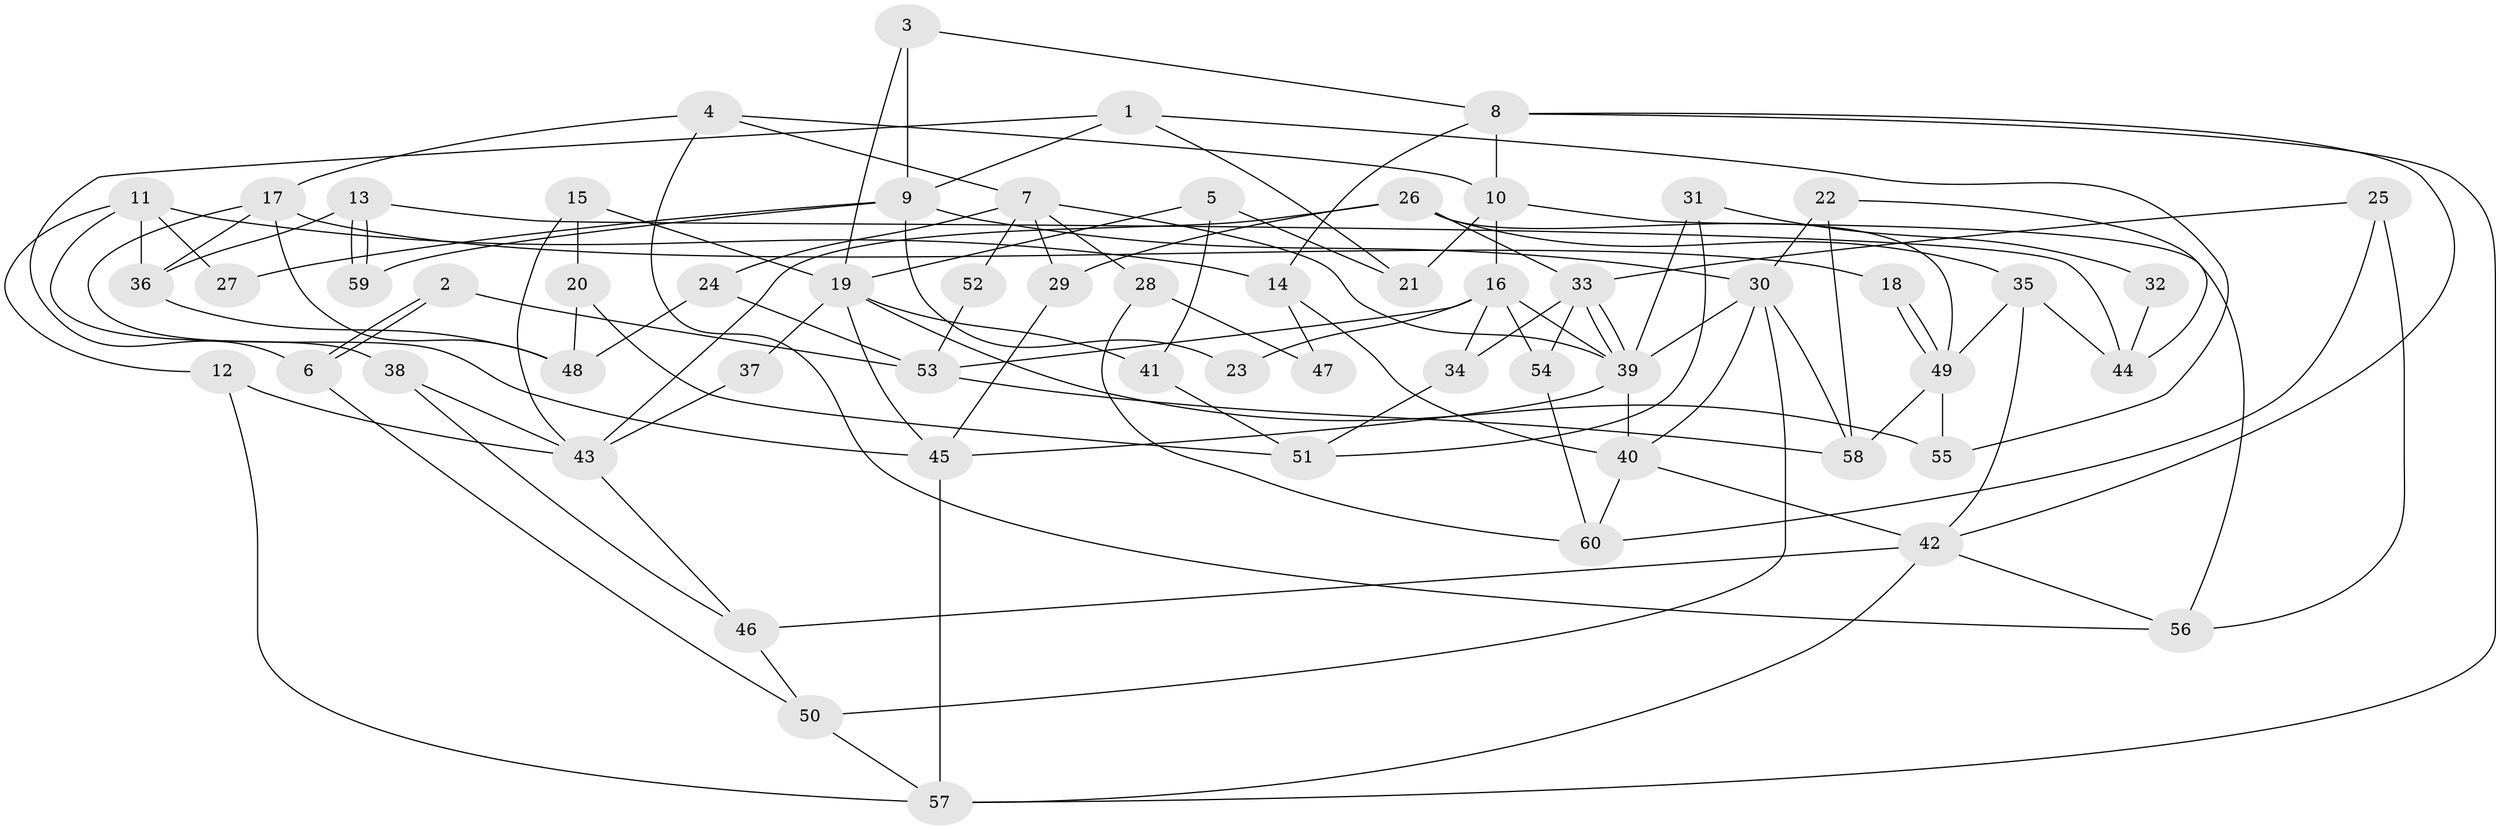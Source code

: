 // Generated by graph-tools (version 1.1) at 2025/50/03/09/25 03:50:06]
// undirected, 60 vertices, 120 edges
graph export_dot {
graph [start="1"]
  node [color=gray90,style=filled];
  1;
  2;
  3;
  4;
  5;
  6;
  7;
  8;
  9;
  10;
  11;
  12;
  13;
  14;
  15;
  16;
  17;
  18;
  19;
  20;
  21;
  22;
  23;
  24;
  25;
  26;
  27;
  28;
  29;
  30;
  31;
  32;
  33;
  34;
  35;
  36;
  37;
  38;
  39;
  40;
  41;
  42;
  43;
  44;
  45;
  46;
  47;
  48;
  49;
  50;
  51;
  52;
  53;
  54;
  55;
  56;
  57;
  58;
  59;
  60;
  1 -- 55;
  1 -- 6;
  1 -- 9;
  1 -- 21;
  2 -- 6;
  2 -- 6;
  2 -- 53;
  3 -- 8;
  3 -- 9;
  3 -- 19;
  4 -- 7;
  4 -- 17;
  4 -- 10;
  4 -- 56;
  5 -- 19;
  5 -- 21;
  5 -- 41;
  6 -- 50;
  7 -- 29;
  7 -- 39;
  7 -- 24;
  7 -- 28;
  7 -- 52;
  8 -- 14;
  8 -- 42;
  8 -- 10;
  8 -- 57;
  9 -- 30;
  9 -- 23;
  9 -- 27;
  9 -- 59;
  10 -- 16;
  10 -- 21;
  10 -- 56;
  11 -- 36;
  11 -- 38;
  11 -- 12;
  11 -- 14;
  11 -- 27;
  12 -- 43;
  12 -- 57;
  13 -- 59;
  13 -- 59;
  13 -- 44;
  13 -- 36;
  14 -- 40;
  14 -- 47;
  15 -- 43;
  15 -- 19;
  15 -- 20;
  16 -- 39;
  16 -- 23;
  16 -- 34;
  16 -- 53;
  16 -- 54;
  17 -- 48;
  17 -- 45;
  17 -- 18;
  17 -- 36;
  18 -- 49;
  18 -- 49;
  19 -- 41;
  19 -- 37;
  19 -- 45;
  19 -- 55;
  20 -- 48;
  20 -- 51;
  22 -- 30;
  22 -- 58;
  22 -- 44;
  24 -- 53;
  24 -- 48;
  25 -- 60;
  25 -- 56;
  25 -- 33;
  26 -- 33;
  26 -- 49;
  26 -- 29;
  26 -- 35;
  26 -- 43;
  28 -- 60;
  28 -- 47;
  29 -- 45;
  30 -- 39;
  30 -- 40;
  30 -- 50;
  30 -- 58;
  31 -- 51;
  31 -- 39;
  31 -- 32;
  32 -- 44;
  33 -- 39;
  33 -- 39;
  33 -- 34;
  33 -- 54;
  34 -- 51;
  35 -- 42;
  35 -- 44;
  35 -- 49;
  36 -- 48;
  37 -- 43;
  38 -- 46;
  38 -- 43;
  39 -- 45;
  39 -- 40;
  40 -- 42;
  40 -- 60;
  41 -- 51;
  42 -- 56;
  42 -- 57;
  42 -- 46;
  43 -- 46;
  45 -- 57;
  46 -- 50;
  49 -- 55;
  49 -- 58;
  50 -- 57;
  52 -- 53;
  53 -- 58;
  54 -- 60;
}
